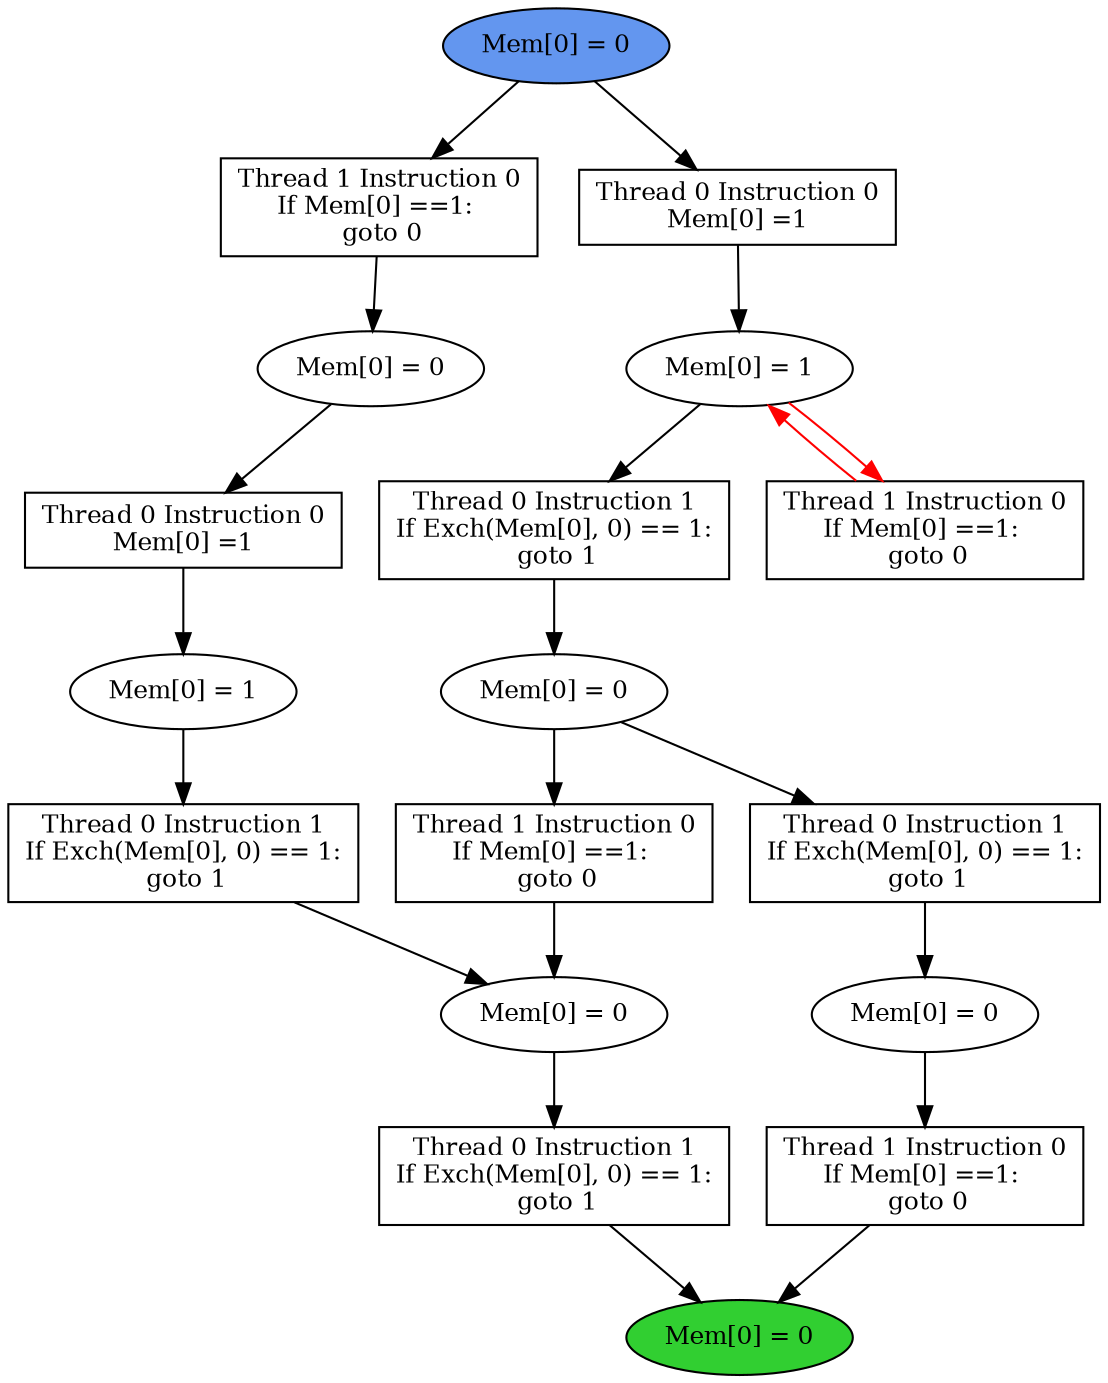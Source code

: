 digraph "graph" {
graph [fontsize=12]
node [fontsize=12]
edge [fontsize=12]
rankdir=TB;
"N12" -> "N8" [uuid = "<A0, END$0>", color = "#000000", fontcolor = "#ffffff", style = "solid", label = "", dir = "forward", weight = "1"]
"N16" -> "N15" [uuid = "<A1, S5>", color = "#000000", fontcolor = "#ffffff", style = "solid", label = "", dir = "forward", weight = "1"]
"N17" -> "N13" [uuid = "<A2, S4>", color = "#000000", fontcolor = "#ffffff", style = "solid", label = "", dir = "forward", weight = "1"]
"N11" -> "N10" [uuid = "<A3, S3>", color = "#000000", fontcolor = "#ffffff", style = "solid", label = "", dir = "forward", weight = "1"]
"N9" -> "N8" [uuid = "<A4, END$0>", color = "#000000", fontcolor = "#ffffff", style = "solid", label = "", dir = "forward", weight = "1"]
"N14" -> "N13" [uuid = "<A5, S4>", color = "#000000", fontcolor = "#ffffff", style = "solid", label = "", dir = "forward", weight = "1"]
"N21" -> "N20" [uuid = "<A6, S2>", color = "#000000", fontcolor = "#ffffff", style = "solid", label = "", dir = "forward", weight = "1"]
"N27" -> "N26" [uuid = "<A7, S1>", color = "#000000", fontcolor = "#ffffff", style = "solid", label = "", dir = "forward", weight = "1"]
"N19" -> "N18" [uuid = "<A8, S0>", color = "#000000", fontcolor = "#ffffff", style = "solid", label = "", dir = "forward", weight = "1"]
"N26" -> "N25" [uuid = "<A9, S1>", color = "#ff0000", fontcolor = "#ffffff", style = "solid", label = "", dir = "back", weight = "1"]
"N13" -> "N12" [uuid = "<A0, S4>", color = "#000000", fontcolor = "#ffffff", style = "solid", label = "", dir = "forward", weight = "1"]
"N26" -> "N16" [uuid = "<A1, S1>", color = "#000000", fontcolor = "#ffffff", style = "solid", label = "", dir = "forward", weight = "1"]
"N18" -> "N17" [uuid = "<A2, S0>", color = "#000000", fontcolor = "#ffffff", style = "solid", label = "", dir = "forward", weight = "1"]
"N15" -> "N11" [uuid = "<A3, S5>", color = "#000000", fontcolor = "#ffffff", style = "solid", label = "", dir = "forward", weight = "1"]
"N10" -> "N9" [uuid = "<A4, S3>", color = "#000000", fontcolor = "#ffffff", style = "solid", label = "", dir = "forward", weight = "1"]
"N15" -> "N14" [uuid = "<A5, S5>", color = "#000000", fontcolor = "#ffffff", style = "solid", label = "", dir = "forward", weight = "1"]
"N28" -> "N21" [uuid = "<A6, START$0>", color = "#000000", fontcolor = "#ffffff", style = "solid", label = "", dir = "forward", weight = "1"]
"N28" -> "N27" [uuid = "<A7, START$0>", color = "#000000", fontcolor = "#ffffff", style = "solid", label = "", dir = "forward", weight = "1"]
"N20" -> "N19" [uuid = "<A8, S2>", color = "#000000", fontcolor = "#ffffff", style = "solid", label = "", dir = "forward", weight = "1"]
"N26" -> "N25" [uuid = "<A9, S1>", color = "#ff0000", fontcolor = "#ffffff", style = "solid", label = "", dir = "forward", weight = "1"]
"N8" [uuid="END$0", label="Mem[0] = 0", fillcolor = "#31cf31", fontcolor = "#000000", shape = "ellipse", style = "filled, solid"]
"N9" [uuid="A4", label="Thread 1 Instruction 0
If Mem[0] ==1: 
 goto 0", fillcolor = "#ffffff", fontcolor = "#000000", shape = "box", style = "filled, solid"]
"N10" [uuid="S3", label="Mem[0] = 0", fillcolor = "#ffffff", fontcolor = "#000000", shape = "ellipse", style = "filled, solid"]
"N11" [uuid="A3", label="Thread 0 Instruction 1
If Exch(Mem[0], 0) == 1:
 goto 1", fillcolor = "#ffffff", fontcolor = "#000000", shape = "box", style = "filled, solid"]
"N12" [uuid="A0", label="Thread 0 Instruction 1
If Exch(Mem[0], 0) == 1:
 goto 1", fillcolor = "#ffffff", fontcolor = "#000000", shape = "box", style = "filled, solid"]
"N13" [uuid="S4", label="Mem[0] = 0", fillcolor = "#ffffff", fontcolor = "#000000", shape = "ellipse", style = "filled, solid"]
"N14" [uuid="A5", label="Thread 1 Instruction 0
If Mem[0] ==1: 
 goto 0", fillcolor = "#ffffff", fontcolor = "#000000", shape = "box", style = "filled, solid"]
"N15" [uuid="S5", label="Mem[0] = 0", fillcolor = "#ffffff", fontcolor = "#000000", shape = "ellipse", style = "filled, solid"]
"N16" [uuid="A1", label="Thread 0 Instruction 1
If Exch(Mem[0], 0) == 1:
 goto 1", fillcolor = "#ffffff", fontcolor = "#000000", shape = "box", style = "filled, solid"]
"N17" [uuid="A2", label="Thread 0 Instruction 1
If Exch(Mem[0], 0) == 1:
 goto 1", fillcolor = "#ffffff", fontcolor = "#000000", shape = "box", style = "filled, solid"]
"N18" [uuid="S0", label="Mem[0] = 1", fillcolor = "#ffffff", fontcolor = "#000000", shape = "ellipse", style = "filled, solid"]
"N19" [uuid="A8", label="Thread 0 Instruction 0
Mem[0] =1", fillcolor = "#ffffff", fontcolor = "#000000", shape = "box", style = "filled, solid"]
"N20" [uuid="S2", label="Mem[0] = 0", fillcolor = "#ffffff", fontcolor = "#000000", shape = "ellipse", style = "filled, solid"]
"N21" [uuid="A6", label="Thread 1 Instruction 0
If Mem[0] ==1: 
 goto 0", fillcolor = "#ffffff", fontcolor = "#000000", shape = "box", style = "filled, solid"]
"N25" [uuid="A9", label="Thread 1 Instruction 0
If Mem[0] ==1: 
 goto 0", fillcolor = "#ffffff", fontcolor = "#000000", shape = "box", style = "filled, solid"]
"N26" [uuid="S1", label="Mem[0] = 1", fillcolor = "#ffffff", fontcolor = "#000000", shape = "ellipse", style = "filled, solid"]
"N27" [uuid="A7", label="Thread 0 Instruction 0
Mem[0] =1", fillcolor = "#ffffff", fontcolor = "#000000", shape = "box", style = "filled, solid"]
"N28" [uuid="START$0", label="Mem[0] = 0", fillcolor = "#6396ef", fontcolor = "#000000", shape = "ellipse", style = "filled, solid"]
}